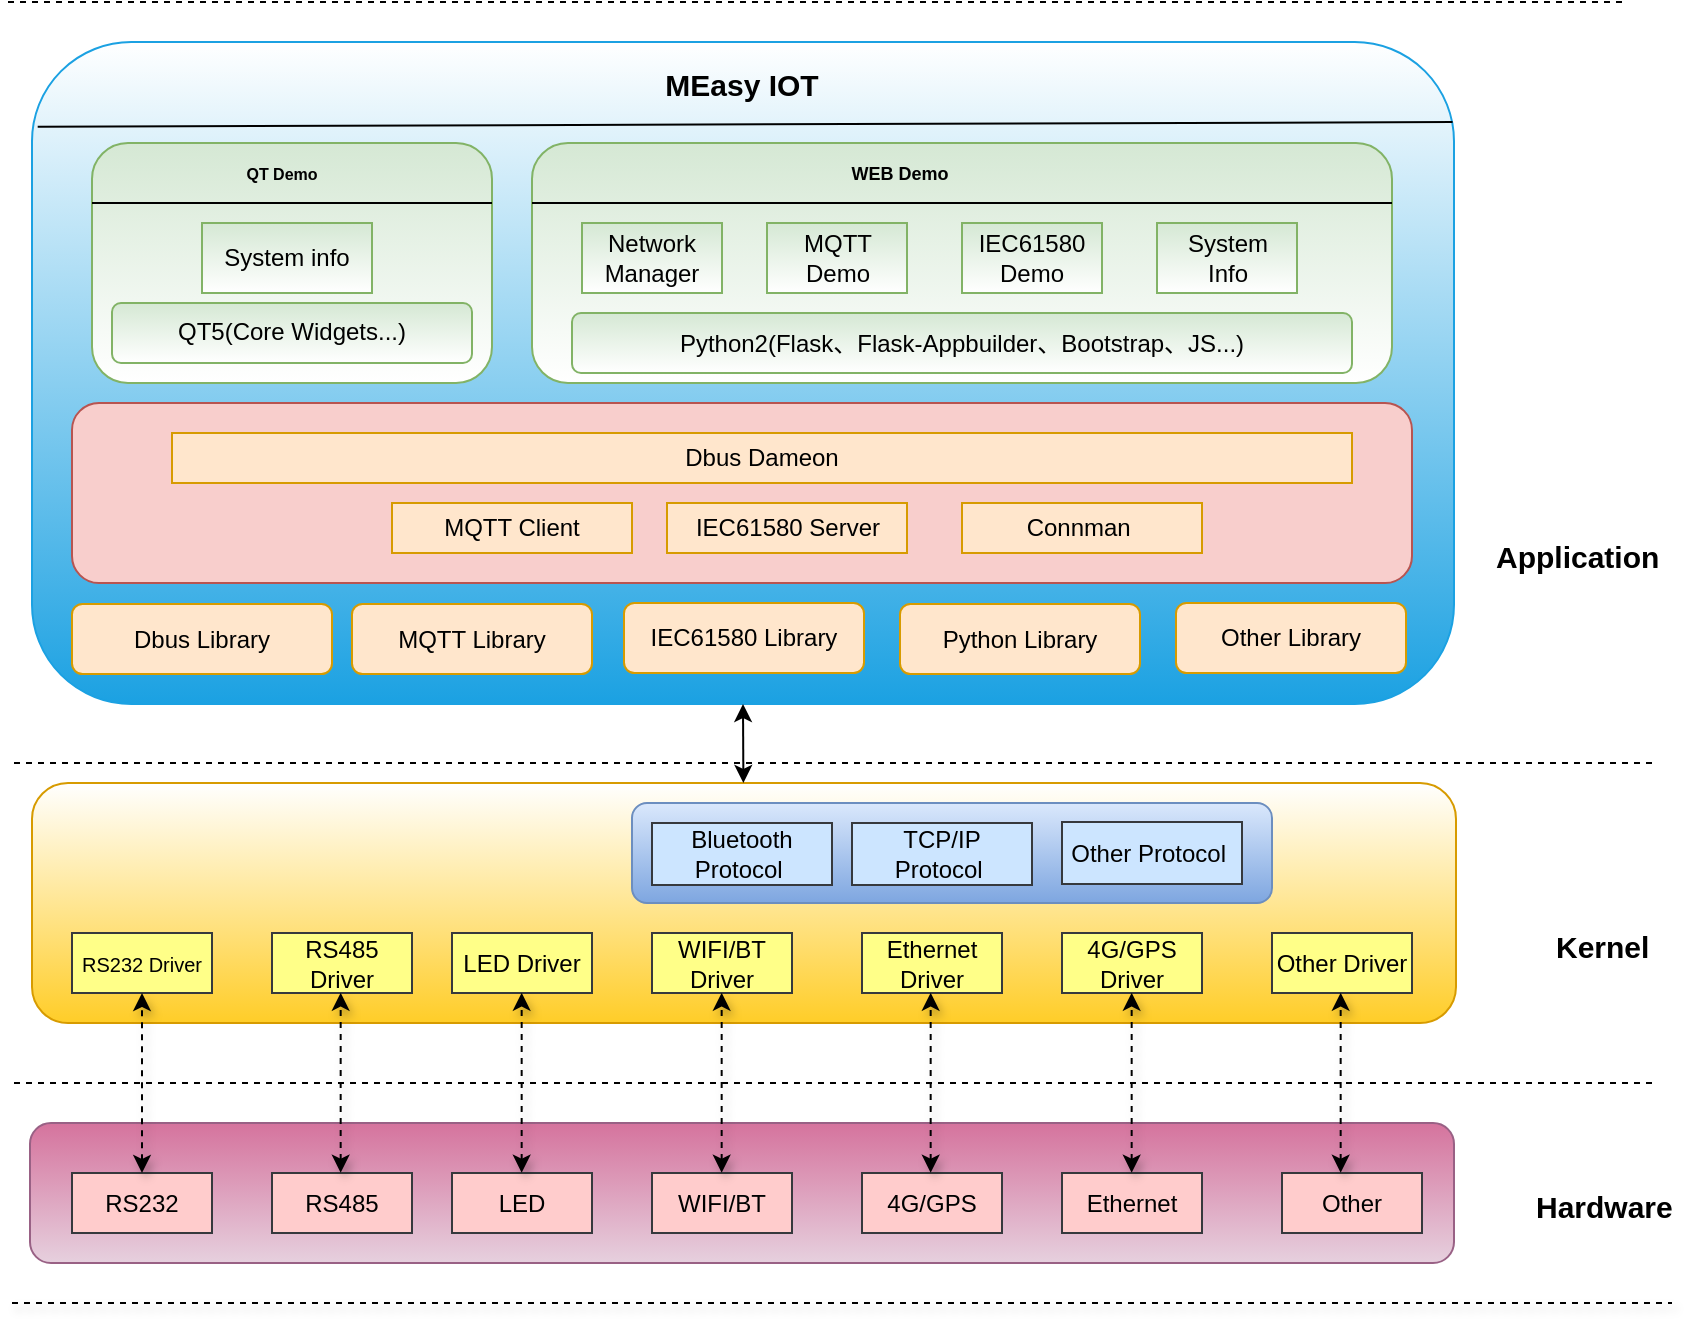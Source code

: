 <mxfile version="11.1.4" type="github"><diagram id="WmeTKDI0ov2D66W9k7iv" name="第 1 页"><mxGraphModel dx="1422" dy="776" grid="1" gridSize="10" guides="1" tooltips="1" connect="1" arrows="1" fold="1" page="1" pageScale="1" pageWidth="1654" pageHeight="2336" math="0" shadow="0"><root><mxCell id="0"/><mxCell id="1" parent="0"/><mxCell id="2YWFpv4NdZ1Yad-ay4ea-1" value="" style="rounded=1;whiteSpace=wrap;html=1;fillColor=#e6d0de;strokeColor=#996185;gradientDirection=north;gradientColor=#d5739d;" vertex="1" parent="1"><mxGeometry x="14" y="560.5" width="712" height="70" as="geometry"/></mxCell><mxCell id="2YWFpv4NdZ1Yad-ay4ea-2" value="" style="rounded=1;whiteSpace=wrap;html=1;fillColor=#ffcd28;strokeColor=#d79b00;gradientDirection=north;gradientColor=#ffffff;" vertex="1" parent="1"><mxGeometry x="15" y="390.5" width="712" height="120" as="geometry"/></mxCell><mxCell id="2YWFpv4NdZ1Yad-ay4ea-3" value="" style="rounded=1;whiteSpace=wrap;html=1;fillColor=#1ba1e2;strokeColor=#1ba1e2;gradientDirection=north;fontColor=#ffffff;gradientColor=#ffffff;" vertex="1" parent="1"><mxGeometry x="15" y="20" width="711" height="331" as="geometry"/></mxCell><mxCell id="2YWFpv4NdZ1Yad-ay4ea-4" value="" style="endArrow=none;dashed=1;html=1;shadow=0;rounded=1;comic=0;align=center;verticalAlign=bottom;horizontal=1;jumpStyle=sharp;" edge="1" parent="1"><mxGeometry width="50" height="50" relative="1" as="geometry"><mxPoint x="810" as="sourcePoint"/><mxPoint as="targetPoint"/><Array as="points"/></mxGeometry></mxCell><mxCell id="2YWFpv4NdZ1Yad-ay4ea-5" value="" style="endArrow=none;dashed=1;html=1;shadow=0;rounded=1;comic=0;align=center;verticalAlign=bottom;horizontal=1;jumpStyle=sharp;" edge="1" parent="1"><mxGeometry width="50" height="50" relative="1" as="geometry"><mxPoint x="825" y="380.5" as="sourcePoint"/><mxPoint x="5" y="380.5" as="targetPoint"/><Array as="points"/></mxGeometry></mxCell><mxCell id="2YWFpv4NdZ1Yad-ay4ea-6" value="" style="endArrow=none;dashed=1;html=1;shadow=0;rounded=1;comic=0;align=center;verticalAlign=bottom;horizontal=1;jumpStyle=sharp;" edge="1" parent="1"><mxGeometry width="50" height="50" relative="1" as="geometry"><mxPoint x="825" y="540.5" as="sourcePoint"/><mxPoint x="5" y="540.5" as="targetPoint"/></mxGeometry></mxCell><mxCell id="2YWFpv4NdZ1Yad-ay4ea-7" value="" style="endArrow=none;dashed=1;html=1;shadow=1;align=center;" edge="1" parent="1"><mxGeometry width="50" height="50" relative="1" as="geometry"><mxPoint x="5" y="650.5" as="sourcePoint"/><mxPoint x="835" y="650.5" as="targetPoint"/></mxGeometry></mxCell><mxCell id="2YWFpv4NdZ1Yad-ay4ea-8" value="RS232" style="rounded=0;whiteSpace=wrap;html=1;fillColor=#ffcccc;strokeColor=#36393d;" vertex="1" parent="1"><mxGeometry x="35" y="585.5" width="70" height="30" as="geometry"/></mxCell><mxCell id="2YWFpv4NdZ1Yad-ay4ea-9" value="RS485" style="rounded=0;whiteSpace=wrap;html=1;fillColor=#ffcccc;strokeColor=#36393d;" vertex="1" parent="1"><mxGeometry x="135" y="585.5" width="70" height="30" as="geometry"/></mxCell><mxCell id="2YWFpv4NdZ1Yad-ay4ea-10" value="LED" style="rounded=0;whiteSpace=wrap;html=1;fillColor=#ffcccc;strokeColor=#36393d;" vertex="1" parent="1"><mxGeometry x="225" y="585.5" width="70" height="30" as="geometry"/></mxCell><mxCell id="2YWFpv4NdZ1Yad-ay4ea-11" value="WIFI/BT" style="rounded=0;whiteSpace=wrap;html=1;fillColor=#ffcccc;strokeColor=#36393d;" vertex="1" parent="1"><mxGeometry x="325" y="585.5" width="70" height="30" as="geometry"/></mxCell><mxCell id="2YWFpv4NdZ1Yad-ay4ea-12" value="4G/GPS" style="rounded=0;whiteSpace=wrap;html=1;fillColor=#ffcccc;strokeColor=#36393d;" vertex="1" parent="1"><mxGeometry x="430" y="585.5" width="70" height="30" as="geometry"/></mxCell><mxCell id="2YWFpv4NdZ1Yad-ay4ea-13" value="Ethernet" style="rounded=0;whiteSpace=wrap;html=1;fillColor=#ffcccc;strokeColor=#36393d;" vertex="1" parent="1"><mxGeometry x="530" y="585.5" width="70" height="30" as="geometry"/></mxCell><mxCell id="2YWFpv4NdZ1Yad-ay4ea-14" value="Other" style="rounded=0;whiteSpace=wrap;html=1;fillColor=#ffcccc;strokeColor=#36393d;" vertex="1" parent="1"><mxGeometry x="640" y="585.5" width="70" height="30" as="geometry"/></mxCell><mxCell id="2YWFpv4NdZ1Yad-ay4ea-15" value="&lt;font style=&quot;font-size: 15px&quot;&gt;&lt;b&gt;Hardware&lt;/b&gt;&lt;/font&gt;" style="text;html=1;resizable=0;points=[];autosize=1;align=left;verticalAlign=top;spacingTop=-4;strokeWidth=3;" vertex="1" parent="1"><mxGeometry x="765" y="590.5" width="80" height="20" as="geometry"/></mxCell><mxCell id="2YWFpv4NdZ1Yad-ay4ea-16" value="&lt;font style=&quot;font-size: 10px&quot;&gt;RS232 Driver&lt;/font&gt;" style="rounded=0;whiteSpace=wrap;html=1;fillColor=#ffff88;strokeColor=#36393d;" vertex="1" parent="1"><mxGeometry x="35" y="465.5" width="70" height="30" as="geometry"/></mxCell><mxCell id="2YWFpv4NdZ1Yad-ay4ea-17" value="RS485 Driver" style="rounded=0;whiteSpace=wrap;html=1;fillColor=#ffff88;strokeColor=#36393d;" vertex="1" parent="1"><mxGeometry x="135" y="465.5" width="70" height="30" as="geometry"/></mxCell><mxCell id="2YWFpv4NdZ1Yad-ay4ea-18" value="LED Driver" style="rounded=0;whiteSpace=wrap;html=1;fillColor=#ffff88;strokeColor=#36393d;" vertex="1" parent="1"><mxGeometry x="225" y="465.5" width="70" height="30" as="geometry"/></mxCell><mxCell id="2YWFpv4NdZ1Yad-ay4ea-19" value="WIFI/BT Driver" style="rounded=0;whiteSpace=wrap;html=1;fillColor=#ffff88;strokeColor=#36393d;" vertex="1" parent="1"><mxGeometry x="325" y="465.5" width="70" height="30" as="geometry"/></mxCell><mxCell id="2YWFpv4NdZ1Yad-ay4ea-20" value="4G/GPS Driver" style="rounded=0;whiteSpace=wrap;html=1;fillColor=#ffff88;strokeColor=#36393d;" vertex="1" parent="1"><mxGeometry x="530" y="465.5" width="70" height="30" as="geometry"/></mxCell><mxCell id="2YWFpv4NdZ1Yad-ay4ea-21" value="Ethernet Driver" style="rounded=0;whiteSpace=wrap;html=1;fillColor=#ffff88;strokeColor=#36393d;" vertex="1" parent="1"><mxGeometry x="430" y="465.5" width="70" height="30" as="geometry"/></mxCell><mxCell id="2YWFpv4NdZ1Yad-ay4ea-22" value="Other Driver" style="rounded=0;whiteSpace=wrap;html=1;fillColor=#ffff88;strokeColor=#36393d;" vertex="1" parent="1"><mxGeometry x="635" y="465.5" width="70" height="30" as="geometry"/></mxCell><mxCell id="2YWFpv4NdZ1Yad-ay4ea-23" value="" style="rounded=1;whiteSpace=wrap;html=1;gradientColor=#7ea6e0;fillColor=#dae8fc;strokeColor=#6c8ebf;" vertex="1" parent="1"><mxGeometry x="315" y="400.5" width="320" height="50" as="geometry"/></mxCell><mxCell id="2YWFpv4NdZ1Yad-ay4ea-24" value="Bluetooth Protocol&amp;nbsp;" style="rounded=0;whiteSpace=wrap;html=1;fillColor=#cce5ff;strokeColor=#36393d;" vertex="1" parent="1"><mxGeometry x="325" y="410.5" width="90" height="31" as="geometry"/></mxCell><mxCell id="2YWFpv4NdZ1Yad-ay4ea-25" value="TCP/IP Protocol&amp;nbsp;" style="rounded=0;whiteSpace=wrap;html=1;fillColor=#cce5ff;strokeColor=#36393d;" vertex="1" parent="1"><mxGeometry x="425" y="410.5" width="90" height="31" as="geometry"/></mxCell><mxCell id="2YWFpv4NdZ1Yad-ay4ea-26" value="Other Protocol&amp;nbsp;" style="rounded=0;whiteSpace=wrap;html=1;fillColor=#cce5ff;strokeColor=#36393d;" vertex="1" parent="1"><mxGeometry x="530" y="410" width="90" height="31" as="geometry"/></mxCell><mxCell id="2YWFpv4NdZ1Yad-ay4ea-27" value="Dbus Library" style="rounded=1;whiteSpace=wrap;html=1;fillColor=#ffe6cc;strokeColor=#d79b00;" vertex="1" parent="1"><mxGeometry x="35" y="301" width="130" height="35" as="geometry"/></mxCell><mxCell id="2YWFpv4NdZ1Yad-ay4ea-28" value="MQTT Library" style="rounded=1;whiteSpace=wrap;html=1;fillColor=#ffe6cc;strokeColor=#d79b00;" vertex="1" parent="1"><mxGeometry x="175" y="301" width="120" height="35" as="geometry"/></mxCell><mxCell id="2YWFpv4NdZ1Yad-ay4ea-29" value="IEC61580 Library" style="rounded=1;whiteSpace=wrap;html=1;fillColor=#ffe6cc;strokeColor=#d79b00;" vertex="1" parent="1"><mxGeometry x="311" y="300.5" width="120" height="35" as="geometry"/></mxCell><mxCell id="2YWFpv4NdZ1Yad-ay4ea-30" value="Other Library" style="rounded=1;whiteSpace=wrap;html=1;fillColor=#ffe6cc;strokeColor=#d79b00;" vertex="1" parent="1"><mxGeometry x="587" y="300.5" width="115" height="35" as="geometry"/></mxCell><mxCell id="2YWFpv4NdZ1Yad-ay4ea-31" value="" style="rounded=1;whiteSpace=wrap;html=1;fillColor=#f8cecc;strokeColor=#b85450;" vertex="1" parent="1"><mxGeometry x="35" y="200.5" width="670" height="90" as="geometry"/></mxCell><mxCell id="2YWFpv4NdZ1Yad-ay4ea-32" value="" style="rounded=1;whiteSpace=wrap;html=1;fillColor=#d5e8d4;strokeColor=#82b366;gradientColor=#ffffff;" vertex="1" parent="1"><mxGeometry x="45" y="70.5" width="200" height="120" as="geometry"/></mxCell><mxCell id="2YWFpv4NdZ1Yad-ay4ea-33" value="" style="endArrow=classic;startArrow=classic;html=1;shadow=1;dashed=1;align=center;entryX=0.5;entryY=1;exitX=0.5;exitY=0;" edge="1" parent="1" source="2YWFpv4NdZ1Yad-ay4ea-8" target="2YWFpv4NdZ1Yad-ay4ea-16"><mxGeometry width="50" height="50" relative="1" as="geometry"><mxPoint x="45" y="570.5" as="sourcePoint"/><mxPoint x="95" y="520.5" as="targetPoint"/></mxGeometry></mxCell><mxCell id="2YWFpv4NdZ1Yad-ay4ea-34" value="" style="endArrow=classic;startArrow=classic;html=1;shadow=1;dashed=1;align=center;entryX=0.5;entryY=1;exitX=0.5;exitY=0;" edge="1" parent="1"><mxGeometry width="50" height="50" relative="1" as="geometry"><mxPoint x="169.333" y="585.333" as="sourcePoint"/><mxPoint x="169.333" y="495.333" as="targetPoint"/></mxGeometry></mxCell><mxCell id="2YWFpv4NdZ1Yad-ay4ea-35" value="" style="endArrow=classic;startArrow=classic;html=1;shadow=1;dashed=1;align=center;entryX=0.5;entryY=1;exitX=0.5;exitY=0;" edge="1" parent="1"><mxGeometry width="50" height="50" relative="1" as="geometry"><mxPoint x="259.833" y="585.333" as="sourcePoint"/><mxPoint x="259.833" y="495.333" as="targetPoint"/></mxGeometry></mxCell><mxCell id="2YWFpv4NdZ1Yad-ay4ea-36" value="" style="endArrow=classic;startArrow=classic;html=1;shadow=1;dashed=1;align=center;entryX=0.5;entryY=1;exitX=0.5;exitY=0;" edge="1" parent="1"><mxGeometry width="50" height="50" relative="1" as="geometry"><mxPoint x="359.833" y="585.333" as="sourcePoint"/><mxPoint x="359.833" y="495.333" as="targetPoint"/></mxGeometry></mxCell><mxCell id="2YWFpv4NdZ1Yad-ay4ea-37" value="" style="endArrow=classic;startArrow=classic;html=1;shadow=1;dashed=1;align=center;entryX=0.5;entryY=1;exitX=0.5;exitY=0;" edge="1" parent="1"><mxGeometry width="50" height="50" relative="1" as="geometry"><mxPoint x="464.333" y="585.333" as="sourcePoint"/><mxPoint x="464.333" y="495.333" as="targetPoint"/></mxGeometry></mxCell><mxCell id="2YWFpv4NdZ1Yad-ay4ea-38" value="" style="endArrow=classic;startArrow=classic;html=1;shadow=1;dashed=1;align=center;entryX=0.5;entryY=1;exitX=0.5;exitY=0;" edge="1" parent="1"><mxGeometry width="50" height="50" relative="1" as="geometry"><mxPoint x="564.833" y="585.333" as="sourcePoint"/><mxPoint x="564.833" y="495.333" as="targetPoint"/></mxGeometry></mxCell><mxCell id="2YWFpv4NdZ1Yad-ay4ea-39" value="" style="endArrow=classic;startArrow=classic;html=1;shadow=1;dashed=1;align=center;entryX=0.5;entryY=1;exitX=0.5;exitY=0;" edge="1" parent="1"><mxGeometry width="50" height="50" relative="1" as="geometry"><mxPoint x="669.333" y="585.333" as="sourcePoint"/><mxPoint x="669.333" y="495.333" as="targetPoint"/></mxGeometry></mxCell><mxCell id="2YWFpv4NdZ1Yad-ay4ea-40" value="&lt;font style=&quot;font-size: 15px&quot;&gt;&lt;b&gt;Kernel&lt;/b&gt;&lt;/font&gt;" style="text;html=1;resizable=0;points=[];autosize=1;align=left;verticalAlign=top;spacingTop=-4;" vertex="1" parent="1"><mxGeometry x="775" y="460.5" width="60" height="20" as="geometry"/></mxCell><mxCell id="2YWFpv4NdZ1Yad-ay4ea-41" value="&lt;font style=&quot;font-size: 15px&quot;&gt;&lt;b&gt;Application&lt;/b&gt;&lt;/font&gt;" style="text;html=1;resizable=0;points=[];autosize=1;align=left;verticalAlign=top;spacingTop=-4;" vertex="1" parent="1"><mxGeometry x="745" y="265.5" width="100" height="20" as="geometry"/></mxCell><mxCell id="2YWFpv4NdZ1Yad-ay4ea-42" value="Python Library" style="rounded=1;whiteSpace=wrap;html=1;fillColor=#ffe6cc;strokeColor=#d79b00;" vertex="1" parent="1"><mxGeometry x="449" y="301" width="120" height="35" as="geometry"/></mxCell><mxCell id="2YWFpv4NdZ1Yad-ay4ea-43" value="" style="rounded=1;whiteSpace=wrap;html=1;fillColor=#d5e8d4;strokeColor=#82b366;gradientColor=#ffffff;" vertex="1" parent="1"><mxGeometry x="265" y="70.5" width="430" height="120" as="geometry"/></mxCell><mxCell id="2YWFpv4NdZ1Yad-ay4ea-44" value="" style="endArrow=classic;startArrow=classic;html=1;entryX=0.5;entryY=1;" edge="1" parent="1" source="2YWFpv4NdZ1Yad-ay4ea-2" target="2YWFpv4NdZ1Yad-ay4ea-3"><mxGeometry width="50" height="50" relative="1" as="geometry"><mxPoint x="371" y="369.789" as="sourcePoint"/><mxPoint x="371" y="360.5" as="targetPoint"/></mxGeometry></mxCell><mxCell id="2YWFpv4NdZ1Yad-ay4ea-45" value="Network Manager" style="rounded=0;whiteSpace=wrap;html=1;fillColor=#d5e8d4;strokeColor=#82b366;gradientColor=#ffffff;" vertex="1" parent="1"><mxGeometry x="290" y="110.5" width="70" height="35" as="geometry"/></mxCell><mxCell id="2YWFpv4NdZ1Yad-ay4ea-46" value="MQTT Demo" style="rounded=0;whiteSpace=wrap;html=1;fillColor=#d5e8d4;strokeColor=#82b366;gradientColor=#ffffff;" vertex="1" parent="1"><mxGeometry x="382.5" y="110.5" width="70" height="35" as="geometry"/></mxCell><mxCell id="2YWFpv4NdZ1Yad-ay4ea-47" value="IEC61580&lt;br&gt;Demo&lt;br&gt;" style="rounded=0;whiteSpace=wrap;html=1;fillColor=#d5e8d4;strokeColor=#82b366;gradientColor=#ffffff;" vertex="1" parent="1"><mxGeometry x="480" y="110.5" width="70" height="35" as="geometry"/></mxCell><mxCell id="2YWFpv4NdZ1Yad-ay4ea-48" value="System info" style="rounded=0;whiteSpace=wrap;html=1;fillColor=#d5e8d4;strokeColor=#82b366;gradientColor=#ffffff;" vertex="1" parent="1"><mxGeometry x="100" y="110.5" width="85" height="35" as="geometry"/></mxCell><mxCell id="2YWFpv4NdZ1Yad-ay4ea-49" value="System&lt;br&gt;Info" style="rounded=0;whiteSpace=wrap;html=1;fillColor=#d5e8d4;strokeColor=#82b366;gradientColor=#ffffff;" vertex="1" parent="1"><mxGeometry x="577.5" y="110.5" width="70" height="35" as="geometry"/></mxCell><mxCell id="2YWFpv4NdZ1Yad-ay4ea-50" value="MQTT Client" style="rounded=0;whiteSpace=wrap;html=1;fillColor=#ffe6cc;strokeColor=#d79b00;" vertex="1" parent="1"><mxGeometry x="195" y="250.5" width="120" height="25" as="geometry"/></mxCell><mxCell id="2YWFpv4NdZ1Yad-ay4ea-51" value="IEC61580 Server" style="rounded=0;whiteSpace=wrap;html=1;fillColor=#ffe6cc;strokeColor=#d79b00;" vertex="1" parent="1"><mxGeometry x="332.5" y="250.5" width="120" height="25" as="geometry"/></mxCell><mxCell id="2YWFpv4NdZ1Yad-ay4ea-52" value="Dbus Dameon" style="rounded=0;whiteSpace=wrap;html=1;fillColor=#ffe6cc;strokeColor=#d79b00;" vertex="1" parent="1"><mxGeometry x="85" y="215.5" width="590" height="25" as="geometry"/></mxCell><mxCell id="2YWFpv4NdZ1Yad-ay4ea-53" value="Connman&amp;nbsp;" style="rounded=0;whiteSpace=wrap;html=1;fillColor=#ffe6cc;strokeColor=#d79b00;" vertex="1" parent="1"><mxGeometry x="480" y="250.5" width="120" height="25" as="geometry"/></mxCell><mxCell id="2YWFpv4NdZ1Yad-ay4ea-54" value="" style="endArrow=none;html=1;exitX=0;exitY=0.25;exitDx=0;exitDy=0;entryX=1;entryY=0.25;entryDx=0;entryDy=0;" edge="1" parent="1" source="2YWFpv4NdZ1Yad-ay4ea-32" target="2YWFpv4NdZ1Yad-ay4ea-32"><mxGeometry width="50" height="50" relative="1" as="geometry"><mxPoint x="115" y="120.5" as="sourcePoint"/><mxPoint x="165" y="70.5" as="targetPoint"/></mxGeometry></mxCell><mxCell id="2YWFpv4NdZ1Yad-ay4ea-55" value="&lt;div style=&quot;text-align: left ; font-size: 12px&quot;&gt;&lt;font style=&quot;font-size: 12px&quot;&gt;QT5(Core&amp;nbsp;Widgets...&lt;/font&gt;&lt;span&gt;)&lt;/span&gt;&lt;/div&gt;" style="rounded=1;whiteSpace=wrap;html=1;verticalAlign=top;align=center;fontSize=2;fillColor=#d5e8d4;strokeColor=#82b366;gradientColor=#ffffff;" vertex="1" parent="1"><mxGeometry x="55" y="150.5" width="180" height="30" as="geometry"/></mxCell><mxCell id="2YWFpv4NdZ1Yad-ay4ea-56" value="" style="endArrow=none;html=1;fontSize=2;exitX=0;exitY=0.25;exitDx=0;exitDy=0;entryX=1;entryY=0.25;entryDx=0;entryDy=0;" edge="1" parent="1" source="2YWFpv4NdZ1Yad-ay4ea-43" target="2YWFpv4NdZ1Yad-ay4ea-43"><mxGeometry width="50" height="50" relative="1" as="geometry"><mxPoint x="265" y="140.5" as="sourcePoint"/><mxPoint x="315" y="90.5" as="targetPoint"/></mxGeometry></mxCell><mxCell id="2YWFpv4NdZ1Yad-ay4ea-57" value="&lt;font style=&quot;font-size: 12px&quot;&gt;Python2(Flask、Flask-Appbuilder、Bootstrap、JS...)&lt;/font&gt;" style="rounded=1;whiteSpace=wrap;html=1;fontSize=2;align=center;fillColor=#d5e8d4;strokeColor=#82b366;gradientColor=#ffffff;" vertex="1" parent="1"><mxGeometry x="285" y="155.5" width="390" height="30" as="geometry"/></mxCell><mxCell id="2YWFpv4NdZ1Yad-ay4ea-58" value="WEB Demo" style="text;html=1;strokeColor=none;fillColor=none;align=center;verticalAlign=middle;whiteSpace=wrap;rounded=0;fontSize=9;fontStyle=1" vertex="1" parent="1"><mxGeometry x="405" y="70.5" width="88" height="30" as="geometry"/></mxCell><mxCell id="2YWFpv4NdZ1Yad-ay4ea-59" value="QT Demo" style="text;html=1;strokeColor=none;fillColor=none;align=center;verticalAlign=middle;whiteSpace=wrap;rounded=0;fontSize=8;fontStyle=1" vertex="1" parent="1"><mxGeometry x="100" y="75.5" width="80" height="20" as="geometry"/></mxCell><mxCell id="2YWFpv4NdZ1Yad-ay4ea-60" value="" style="endArrow=none;html=1;fontSize=9;exitX=0.004;exitY=0.128;exitDx=0;exitDy=0;exitPerimeter=0;entryX=0.999;entryY=0.121;entryDx=0;entryDy=0;entryPerimeter=0;" edge="1" parent="1" source="2YWFpv4NdZ1Yad-ay4ea-3" target="2YWFpv4NdZ1Yad-ay4ea-3"><mxGeometry width="50" height="50" relative="1" as="geometry"><mxPoint x="25" y="100.5" as="sourcePoint"/><mxPoint x="75" y="50.5" as="targetPoint"/></mxGeometry></mxCell><mxCell id="2YWFpv4NdZ1Yad-ay4ea-61" value="&lt;b style=&quot;font-size: 15px&quot;&gt;MEasy IOT&lt;/b&gt;" style="text;html=1;strokeColor=none;fillColor=none;align=center;verticalAlign=middle;whiteSpace=wrap;rounded=0;fontSize=15;" vertex="1" parent="1"><mxGeometry x="305" y="30.5" width="130" height="20" as="geometry"/></mxCell></root></mxGraphModel></diagram></mxfile>